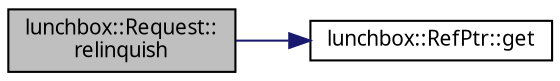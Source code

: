 digraph "lunchbox::Request::relinquish"
{
  edge [fontname="Sans",fontsize="10",labelfontname="Sans",labelfontsize="10"];
  node [fontname="Sans",fontsize="10",shape=record];
  rankdir="LR";
  Node1 [label="lunchbox::Request::\lrelinquish",height=0.2,width=0.4,color="black", fillcolor="grey75", style="filled" fontcolor="black"];
  Node1 -> Node2 [color="midnightblue",fontsize="10",style="solid",fontname="Sans"];
  Node2 [label="lunchbox::RefPtr::get",height=0.2,width=0.4,color="black", fillcolor="white", style="filled",URL="$classlunchbox_1_1_ref_ptr.html#a86e4121d34aea87e87980acb05c7f432"];
}
